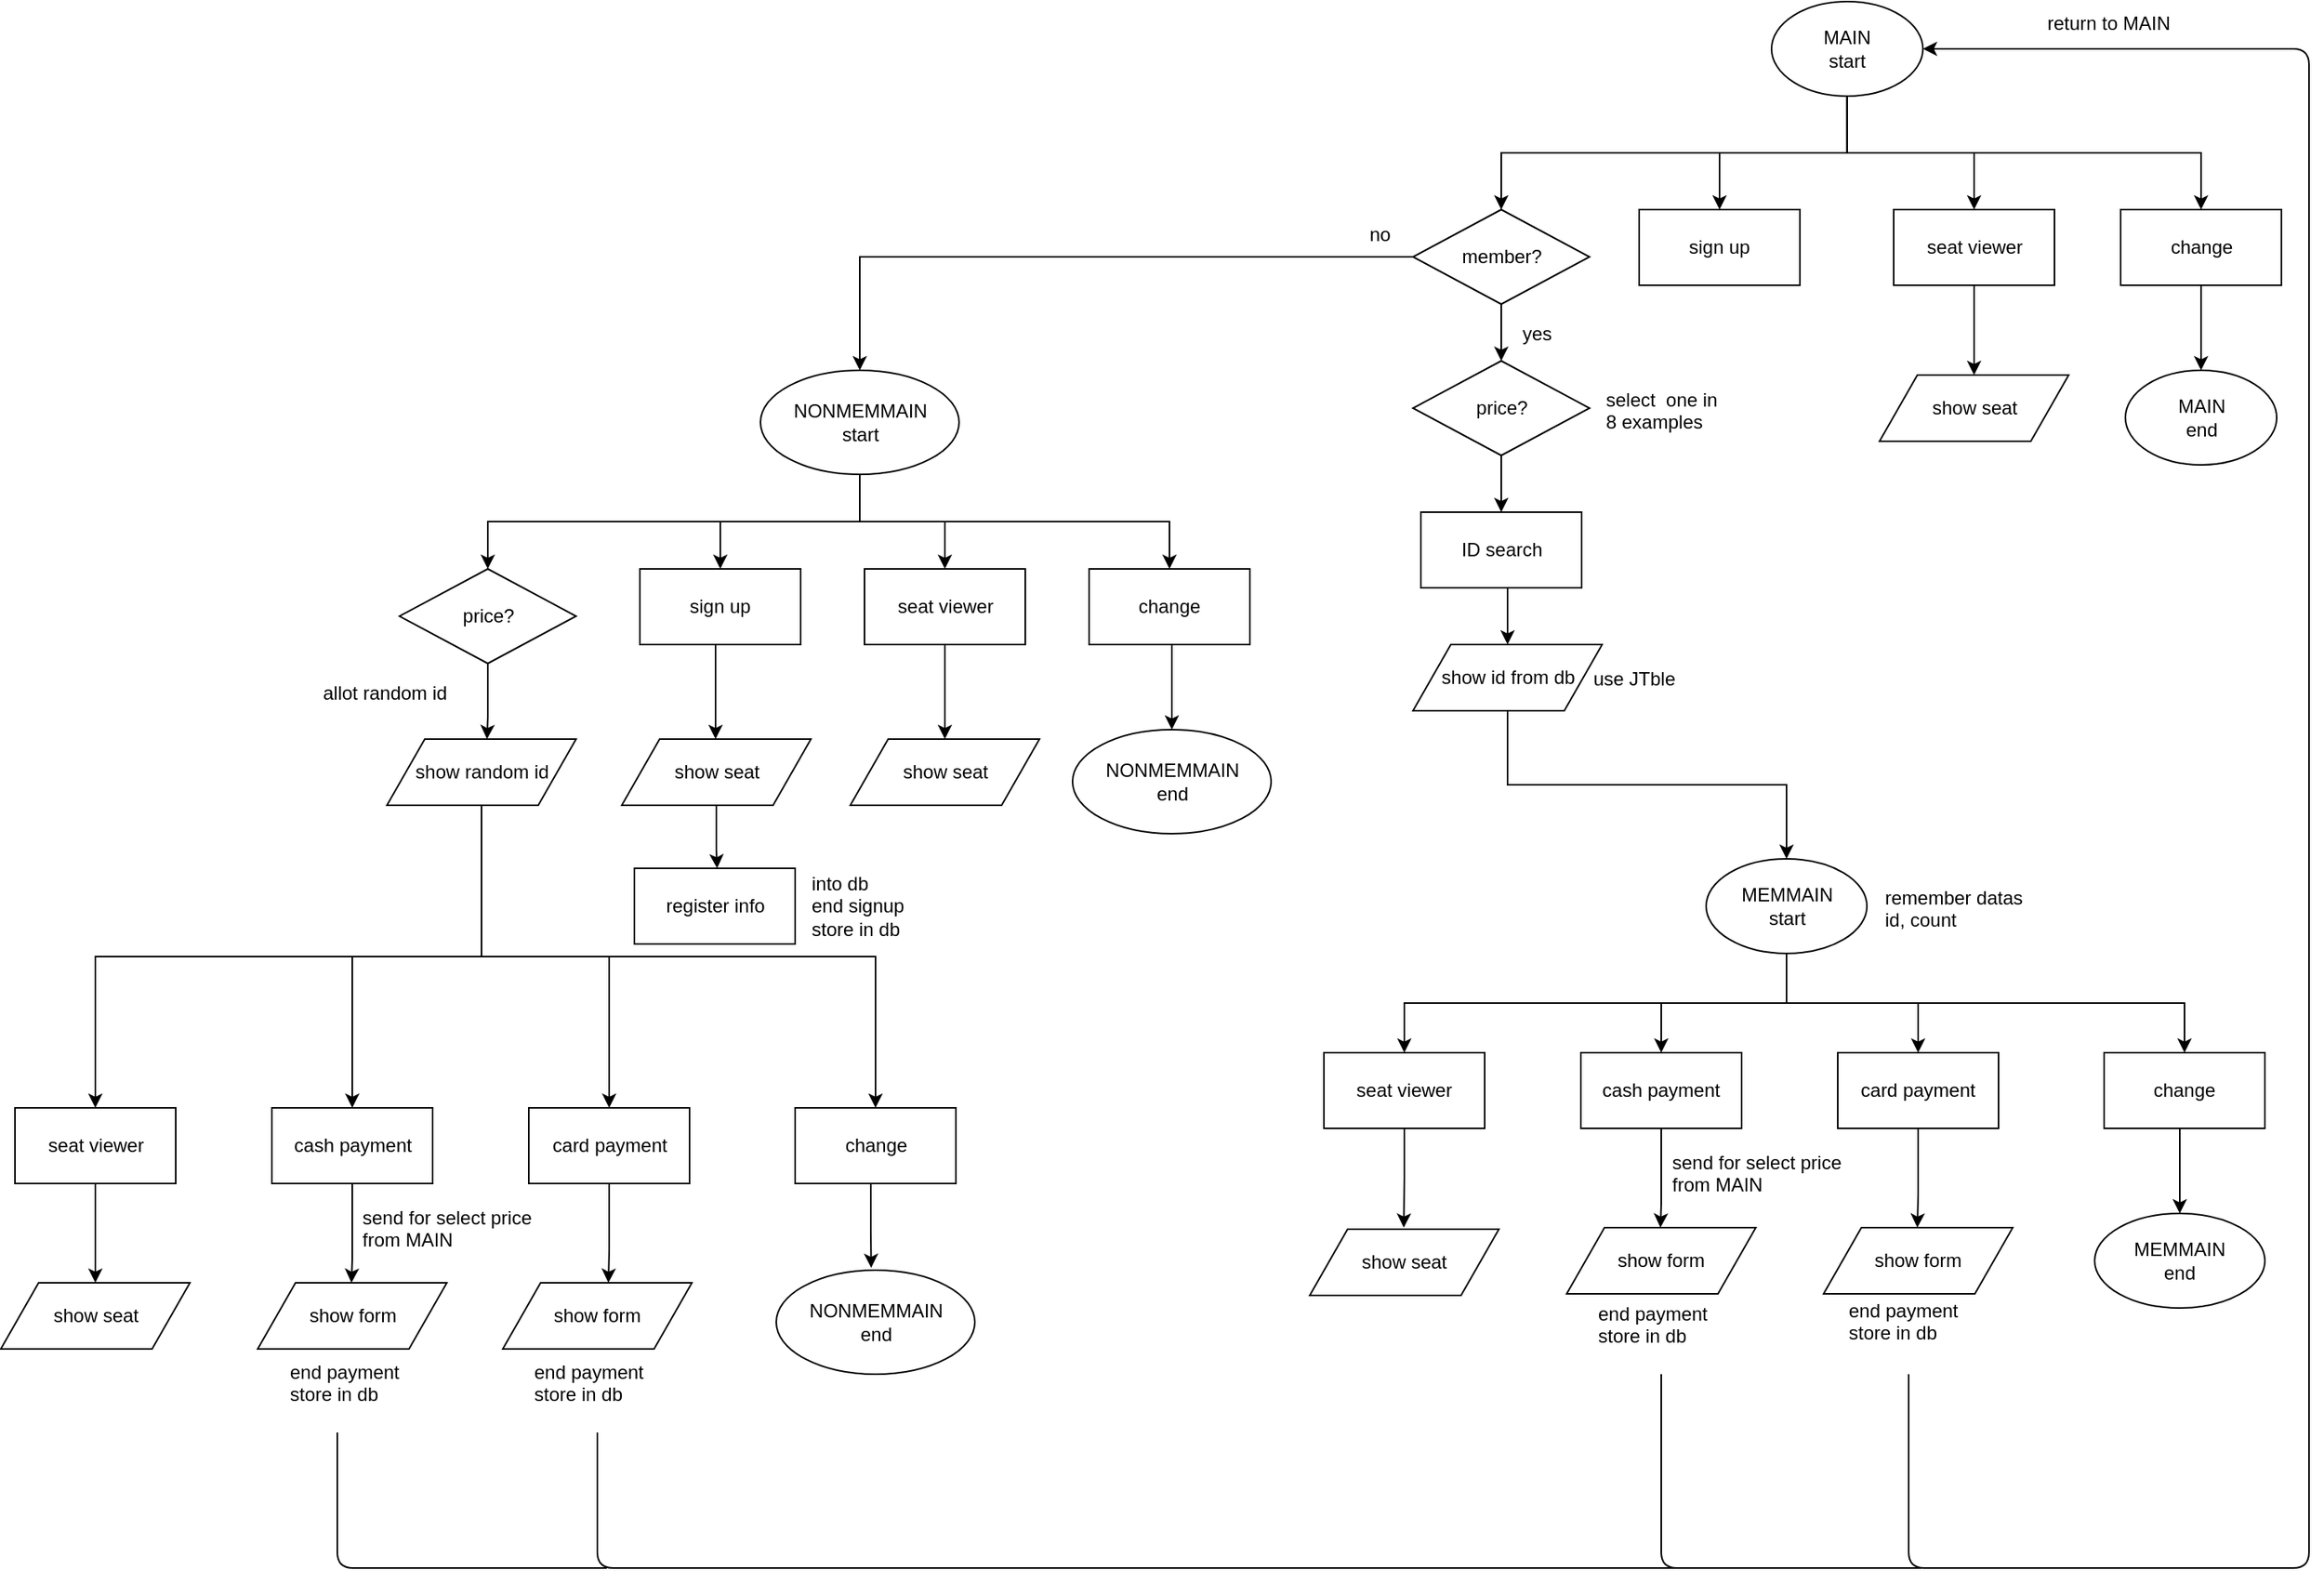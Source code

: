 <mxfile version="10.6.9" type="github"><diagram id="abuP0FmpQLj8DSwui26u" name="Page-1"><mxGraphModel dx="1394" dy="752" grid="1" gridSize="6" guides="1" tooltips="1" connect="1" arrows="1" fold="1" page="1" pageScale="1" pageWidth="2339" pageHeight="3300" math="0" shadow="0"><root><mxCell id="0"/><mxCell id="1" parent="0"/><mxCell id="RJyOCWjq-59tH7s2ldCN-9" style="edgeStyle=orthogonalEdgeStyle;rounded=0;orthogonalLoop=1;jettySize=auto;html=1;exitX=0.5;exitY=1;exitDx=0;exitDy=0;entryX=0.5;entryY=0;entryDx=0;entryDy=0;" parent="1" target="RJyOCWjq-59tH7s2ldCN-10" edge="1"><mxGeometry relative="1" as="geometry"><mxPoint x="2016.765" y="158" as="targetPoint"/><mxPoint x="2016.765" y="85.824" as="sourcePoint"/><Array as="points"><mxPoint x="2017" y="122"/><mxPoint x="1936" y="122"/></Array></mxGeometry></mxCell><mxCell id="RJyOCWjq-59tH7s2ldCN-20" style="edgeStyle=orthogonalEdgeStyle;rounded=0;orthogonalLoop=1;jettySize=auto;html=1;exitX=0.5;exitY=1;exitDx=0;exitDy=0;entryX=0.5;entryY=0;entryDx=0;entryDy=0;" parent="1" source="RJyOCWjq-59tH7s2ldCN-1" target="RJyOCWjq-59tH7s2ldCN-12" edge="1"><mxGeometry relative="1" as="geometry"/></mxCell><mxCell id="RJyOCWjq-59tH7s2ldCN-21" style="edgeStyle=orthogonalEdgeStyle;rounded=0;orthogonalLoop=1;jettySize=auto;html=1;exitX=0.5;exitY=1;exitDx=0;exitDy=0;" parent="1" source="RJyOCWjq-59tH7s2ldCN-1" target="RJyOCWjq-59tH7s2ldCN-17" edge="1"><mxGeometry relative="1" as="geometry"/></mxCell><mxCell id="RJyOCWjq-59tH7s2ldCN-22" style="edgeStyle=orthogonalEdgeStyle;rounded=0;orthogonalLoop=1;jettySize=auto;html=1;exitX=0.5;exitY=1;exitDx=0;exitDy=0;" parent="1" source="RJyOCWjq-59tH7s2ldCN-1" target="RJyOCWjq-59tH7s2ldCN-2" edge="1"><mxGeometry relative="1" as="geometry"/></mxCell><mxCell id="RJyOCWjq-59tH7s2ldCN-1" value="MAIN&lt;br&gt;start&lt;br&gt;" style="ellipse;whiteSpace=wrap;html=1;" parent="1" vertex="1"><mxGeometry x="1969" y="26" width="96" height="60" as="geometry"/></mxCell><mxCell id="RJyOCWjq-59tH7s2ldCN-5" value="" style="edgeStyle=orthogonalEdgeStyle;rounded=0;orthogonalLoop=1;jettySize=auto;html=1;" parent="1" source="RJyOCWjq-59tH7s2ldCN-2" target="RJyOCWjq-59tH7s2ldCN-4" edge="1"><mxGeometry relative="1" as="geometry"/></mxCell><mxCell id="RJyOCWjq-59tH7s2ldCN-29" value="" style="edgeStyle=orthogonalEdgeStyle;rounded=0;orthogonalLoop=1;jettySize=auto;html=1;entryX=0.5;entryY=0;entryDx=0;entryDy=0;" parent="1" source="RJyOCWjq-59tH7s2ldCN-2" target="RJyOCWjq-59tH7s2ldCN-62" edge="1"><mxGeometry relative="1" as="geometry"><mxPoint x="1393.618" y="265.824" as="targetPoint"/></mxGeometry></mxCell><mxCell id="RJyOCWjq-59tH7s2ldCN-2" value="member?" style="rhombus;whiteSpace=wrap;html=1;" parent="1" vertex="1"><mxGeometry x="1741.5" y="158" width="112" height="60" as="geometry"/></mxCell><mxCell id="RJyOCWjq-59tH7s2ldCN-53" value="" style="edgeStyle=orthogonalEdgeStyle;rounded=0;orthogonalLoop=1;jettySize=auto;html=1;entryX=0.5;entryY=0;entryDx=0;entryDy=0;" parent="1" source="RJyOCWjq-59tH7s2ldCN-4" target="RJyOCWjq-59tH7s2ldCN-54" edge="1"><mxGeometry relative="1" as="geometry"><mxPoint x="1797.5" y="350" as="targetPoint"/></mxGeometry></mxCell><mxCell id="RJyOCWjq-59tH7s2ldCN-4" value="price?" style="rhombus;whiteSpace=wrap;html=1;" parent="1" vertex="1"><mxGeometry x="1741.5" y="254" width="112" height="60" as="geometry"/></mxCell><mxCell id="RJyOCWjq-59tH7s2ldCN-6" value="yes" style="text;html=1;resizable=0;points=[];autosize=1;align=left;verticalAlign=top;spacingTop=-4;" parent="1" vertex="1"><mxGeometry x="1808.5" y="227" width="36" height="18" as="geometry"/></mxCell><mxCell id="RJyOCWjq-59tH7s2ldCN-10" value="sign up" style="rounded=0;whiteSpace=wrap;html=1;" parent="1" vertex="1"><mxGeometry x="1885" y="158" width="102" height="48" as="geometry"/></mxCell><mxCell id="RJyOCWjq-59tH7s2ldCN-82" value="" style="edgeStyle=orthogonalEdgeStyle;rounded=0;orthogonalLoop=1;jettySize=auto;html=1;" parent="1" source="RJyOCWjq-59tH7s2ldCN-12" target="RJyOCWjq-59tH7s2ldCN-81" edge="1"><mxGeometry relative="1" as="geometry"/></mxCell><mxCell id="RJyOCWjq-59tH7s2ldCN-12" value="seat viewer" style="rounded=0;whiteSpace=wrap;html=1;" parent="1" vertex="1"><mxGeometry x="2046.5" y="158" width="102" height="48" as="geometry"/></mxCell><mxCell id="RJyOCWjq-59tH7s2ldCN-24" value="" style="edgeStyle=orthogonalEdgeStyle;rounded=0;orthogonalLoop=1;jettySize=auto;html=1;entryX=0.5;entryY=0;entryDx=0;entryDy=0;" parent="1" source="RJyOCWjq-59tH7s2ldCN-17" target="RJyOCWjq-59tH7s2ldCN-25" edge="1"><mxGeometry relative="1" as="geometry"><mxPoint x="2241.5" y="286" as="targetPoint"/></mxGeometry></mxCell><mxCell id="RJyOCWjq-59tH7s2ldCN-17" value="change" style="rounded=0;whiteSpace=wrap;html=1;" parent="1" vertex="1"><mxGeometry x="2190.5" y="158" width="102" height="48" as="geometry"/></mxCell><mxCell id="RJyOCWjq-59tH7s2ldCN-25" value="MAIN&lt;br&gt;end" style="ellipse;whiteSpace=wrap;html=1;" parent="1" vertex="1"><mxGeometry x="2193.5" y="260" width="96" height="60" as="geometry"/></mxCell><mxCell id="RJyOCWjq-59tH7s2ldCN-34" value="no" style="text;html=1;resizable=0;points=[];autosize=1;align=left;verticalAlign=top;spacingTop=-4;" parent="1" vertex="1"><mxGeometry x="1711.5" y="164" width="30" height="18" as="geometry"/></mxCell><mxCell id="RJyOCWjq-59tH7s2ldCN-151" value="" style="edgeStyle=orthogonalEdgeStyle;rounded=0;orthogonalLoop=1;jettySize=auto;html=1;" parent="1" source="RJyOCWjq-59tH7s2ldCN-41" target="RJyOCWjq-59tH7s2ldCN-150" edge="1"><mxGeometry relative="1" as="geometry"><Array as="points"><mxPoint x="1299" y="450"/><mxPoint x="1299" y="450"/></Array></mxGeometry></mxCell><mxCell id="RJyOCWjq-59tH7s2ldCN-41" value="sign up" style="rounded=0;whiteSpace=wrap;html=1;" parent="1" vertex="1"><mxGeometry x="1251" y="386" width="102" height="48" as="geometry"/></mxCell><mxCell id="RJyOCWjq-59tH7s2ldCN-80" value="" style="edgeStyle=orthogonalEdgeStyle;rounded=0;orthogonalLoop=1;jettySize=auto;html=1;" parent="1" source="RJyOCWjq-59tH7s2ldCN-42" target="RJyOCWjq-59tH7s2ldCN-79" edge="1"><mxGeometry relative="1" as="geometry"/></mxCell><mxCell id="RJyOCWjq-59tH7s2ldCN-42" value="seat viewer" style="rounded=0;whiteSpace=wrap;html=1;" parent="1" vertex="1"><mxGeometry x="1393.5" y="386" width="102" height="48" as="geometry"/></mxCell><mxCell id="RJyOCWjq-59tH7s2ldCN-43" value="" style="edgeStyle=orthogonalEdgeStyle;rounded=0;orthogonalLoop=1;jettySize=auto;html=1;entryX=0.5;entryY=0;entryDx=0;entryDy=0;" parent="1" source="RJyOCWjq-59tH7s2ldCN-44" target="RJyOCWjq-59tH7s2ldCN-45" edge="1"><mxGeometry relative="1" as="geometry"><mxPoint x="1587" y="514" as="targetPoint"/><Array as="points"><mxPoint x="1588.5" y="452"/><mxPoint x="1588.5" y="452"/></Array></mxGeometry></mxCell><mxCell id="RJyOCWjq-59tH7s2ldCN-44" value="change" style="rounded=0;whiteSpace=wrap;html=1;" parent="1" vertex="1"><mxGeometry x="1536" y="386" width="102" height="48" as="geometry"/></mxCell><mxCell id="RJyOCWjq-59tH7s2ldCN-45" value="&lt;div style=&quot;text-align: center&quot;&gt;&lt;span&gt;NONMEMMAIN&lt;/span&gt;&lt;/div&gt;&lt;div style=&quot;text-align: center&quot;&gt;&lt;span&gt;end&lt;/span&gt;&lt;/div&gt;" style="ellipse;whiteSpace=wrap;html=1;" parent="1" vertex="1"><mxGeometry x="1525.5" y="488" width="126" height="66" as="geometry"/></mxCell><mxCell id="RJyOCWjq-59tH7s2ldCN-131" value="" style="edgeStyle=orthogonalEdgeStyle;rounded=0;orthogonalLoop=1;jettySize=auto;html=1;" parent="1" source="RJyOCWjq-59tH7s2ldCN-50" target="RJyOCWjq-59tH7s2ldCN-130" edge="1"><mxGeometry relative="1" as="geometry"><Array as="points"><mxPoint x="1154" y="480"/><mxPoint x="1154" y="480"/></Array></mxGeometry></mxCell><mxCell id="RJyOCWjq-59tH7s2ldCN-50" value="price?" style="rhombus;whiteSpace=wrap;html=1;" parent="1" vertex="1"><mxGeometry x="1098.5" y="386" width="112" height="60" as="geometry"/></mxCell><mxCell id="Haxagmr-71Uvny3Ug78s-7" style="edgeStyle=orthogonalEdgeStyle;rounded=0;orthogonalLoop=1;jettySize=auto;html=1;exitX=0.5;exitY=1;exitDx=0;exitDy=0;entryX=0.5;entryY=0;entryDx=0;entryDy=0;" edge="1" parent="1" source="RJyOCWjq-59tH7s2ldCN-54" target="RJyOCWjq-59tH7s2ldCN-55"><mxGeometry relative="1" as="geometry"/></mxCell><mxCell id="RJyOCWjq-59tH7s2ldCN-54" value="ID search" style="rounded=0;whiteSpace=wrap;html=1;" parent="1" vertex="1"><mxGeometry x="1746.5" y="350" width="102" height="48" as="geometry"/></mxCell><mxCell id="RJyOCWjq-59tH7s2ldCN-166" style="edgeStyle=orthogonalEdgeStyle;rounded=0;orthogonalLoop=1;jettySize=auto;html=1;exitX=0.5;exitY=1;exitDx=0;exitDy=0;entryX=0.5;entryY=0;entryDx=0;entryDy=0;" parent="1" source="RJyOCWjq-59tH7s2ldCN-55" target="RJyOCWjq-59tH7s2ldCN-61" edge="1"><mxGeometry relative="1" as="geometry"/></mxCell><mxCell id="RJyOCWjq-59tH7s2ldCN-55" value="show id from db" style="shape=parallelogram;perimeter=parallelogramPerimeter;whiteSpace=wrap;html=1;" parent="1" vertex="1"><mxGeometry x="1741.5" y="434" width="120" height="42" as="geometry"/></mxCell><mxCell id="RJyOCWjq-59tH7s2ldCN-57" value="use JTble&amp;nbsp;" style="text;html=1;resizable=0;points=[];autosize=1;align=left;verticalAlign=top;spacingTop=-4;" parent="1" vertex="1"><mxGeometry x="1853.5" y="446" width="72" height="18" as="geometry"/></mxCell><mxCell id="RJyOCWjq-59tH7s2ldCN-58" value="select&amp;nbsp; one in&lt;br&gt;8 examples" style="text;html=1;resizable=0;points=[];autosize=1;align=left;verticalAlign=top;spacingTop=-4;" parent="1" vertex="1"><mxGeometry x="1861.5" y="269" width="84" height="30" as="geometry"/></mxCell><mxCell id="RJyOCWjq-59tH7s2ldCN-134" style="edgeStyle=orthogonalEdgeStyle;rounded=0;orthogonalLoop=1;jettySize=auto;html=1;exitX=0.5;exitY=1;exitDx=0;exitDy=0;entryX=0.5;entryY=0;entryDx=0;entryDy=0;" parent="1" source="RJyOCWjq-59tH7s2ldCN-61" target="RJyOCWjq-59tH7s2ldCN-70" edge="1"><mxGeometry relative="1" as="geometry"/></mxCell><mxCell id="RJyOCWjq-59tH7s2ldCN-135" style="edgeStyle=orthogonalEdgeStyle;rounded=0;orthogonalLoop=1;jettySize=auto;html=1;exitX=0.5;exitY=1;exitDx=0;exitDy=0;entryX=0.5;entryY=0;entryDx=0;entryDy=0;" parent="1" source="RJyOCWjq-59tH7s2ldCN-61" target="RJyOCWjq-59tH7s2ldCN-64" edge="1"><mxGeometry relative="1" as="geometry"/></mxCell><mxCell id="RJyOCWjq-59tH7s2ldCN-136" style="edgeStyle=orthogonalEdgeStyle;rounded=0;orthogonalLoop=1;jettySize=auto;html=1;exitX=0.5;exitY=1;exitDx=0;exitDy=0;entryX=0.5;entryY=0;entryDx=0;entryDy=0;" parent="1" source="RJyOCWjq-59tH7s2ldCN-61" target="RJyOCWjq-59tH7s2ldCN-65" edge="1"><mxGeometry relative="1" as="geometry"/></mxCell><mxCell id="RJyOCWjq-59tH7s2ldCN-137" style="edgeStyle=orthogonalEdgeStyle;rounded=0;orthogonalLoop=1;jettySize=auto;html=1;exitX=0.5;exitY=1;exitDx=0;exitDy=0;" parent="1" source="RJyOCWjq-59tH7s2ldCN-61" target="RJyOCWjq-59tH7s2ldCN-68" edge="1"><mxGeometry relative="1" as="geometry"/></mxCell><mxCell id="RJyOCWjq-59tH7s2ldCN-61" value="MEMMAIN&lt;br&gt;start&lt;br&gt;" style="ellipse;whiteSpace=wrap;html=1;" parent="1" vertex="1"><mxGeometry x="1927.5" y="570" width="102" height="60" as="geometry"/></mxCell><mxCell id="RJyOCWjq-59tH7s2ldCN-95" style="edgeStyle=orthogonalEdgeStyle;rounded=0;orthogonalLoop=1;jettySize=auto;html=1;exitX=0.5;exitY=1;exitDx=0;exitDy=0;entryX=0.5;entryY=0;entryDx=0;entryDy=0;" parent="1" source="RJyOCWjq-59tH7s2ldCN-62" target="RJyOCWjq-59tH7s2ldCN-50" edge="1"><mxGeometry relative="1" as="geometry"/></mxCell><mxCell id="RJyOCWjq-59tH7s2ldCN-96" style="edgeStyle=orthogonalEdgeStyle;rounded=0;orthogonalLoop=1;jettySize=auto;html=1;exitX=0.5;exitY=1;exitDx=0;exitDy=0;" parent="1" source="RJyOCWjq-59tH7s2ldCN-62" target="RJyOCWjq-59tH7s2ldCN-41" edge="1"><mxGeometry relative="1" as="geometry"/></mxCell><mxCell id="RJyOCWjq-59tH7s2ldCN-97" style="edgeStyle=orthogonalEdgeStyle;rounded=0;orthogonalLoop=1;jettySize=auto;html=1;exitX=0.5;exitY=1;exitDx=0;exitDy=0;" parent="1" source="RJyOCWjq-59tH7s2ldCN-62" target="RJyOCWjq-59tH7s2ldCN-42" edge="1"><mxGeometry relative="1" as="geometry"/></mxCell><mxCell id="RJyOCWjq-59tH7s2ldCN-98" style="edgeStyle=orthogonalEdgeStyle;rounded=0;orthogonalLoop=1;jettySize=auto;html=1;exitX=0.5;exitY=1;exitDx=0;exitDy=0;entryX=0.5;entryY=0;entryDx=0;entryDy=0;" parent="1" source="RJyOCWjq-59tH7s2ldCN-62" target="RJyOCWjq-59tH7s2ldCN-44" edge="1"><mxGeometry relative="1" as="geometry"/></mxCell><mxCell id="RJyOCWjq-59tH7s2ldCN-62" value="NONMEMMAIN&lt;br&gt;start&lt;br&gt;" style="ellipse;whiteSpace=wrap;html=1;" parent="1" vertex="1"><mxGeometry x="1327.5" y="260" width="126" height="66" as="geometry"/></mxCell><mxCell id="RJyOCWjq-59tH7s2ldCN-63" value="remember datas&lt;br&gt;id, count&lt;br&gt;" style="text;html=1;resizable=0;points=[];autosize=1;align=left;verticalAlign=top;spacingTop=-4;" parent="1" vertex="1"><mxGeometry x="2038.5" y="585" width="102" height="30" as="geometry"/></mxCell><mxCell id="RJyOCWjq-59tH7s2ldCN-84" value="" style="edgeStyle=orthogonalEdgeStyle;rounded=0;orthogonalLoop=1;jettySize=auto;html=1;" parent="1" source="RJyOCWjq-59tH7s2ldCN-64" target="RJyOCWjq-59tH7s2ldCN-83" edge="1"><mxGeometry relative="1" as="geometry"><Array as="points"><mxPoint x="1898.5" y="789"/><mxPoint x="1898.5" y="789"/></Array></mxGeometry></mxCell><mxCell id="RJyOCWjq-59tH7s2ldCN-64" value="cash payment" style="rounded=0;whiteSpace=wrap;html=1;" parent="1" vertex="1"><mxGeometry x="1848" y="693" width="102" height="48" as="geometry"/></mxCell><mxCell id="RJyOCWjq-59tH7s2ldCN-86" value="" style="edgeStyle=orthogonalEdgeStyle;rounded=0;orthogonalLoop=1;jettySize=auto;html=1;" parent="1" source="RJyOCWjq-59tH7s2ldCN-65" target="RJyOCWjq-59tH7s2ldCN-85" edge="1"><mxGeometry relative="1" as="geometry"><Array as="points"><mxPoint x="2061.5" y="783"/><mxPoint x="2061.5" y="783"/></Array></mxGeometry></mxCell><mxCell id="RJyOCWjq-59tH7s2ldCN-65" value="card payment" style="rounded=0;whiteSpace=wrap;html=1;" parent="1" vertex="1"><mxGeometry x="2011" y="693" width="102" height="48" as="geometry"/></mxCell><mxCell id="RJyOCWjq-59tH7s2ldCN-67" value="" style="edgeStyle=orthogonalEdgeStyle;rounded=0;orthogonalLoop=1;jettySize=auto;html=1;entryX=0.5;entryY=0;entryDx=0;entryDy=0;" parent="1" source="RJyOCWjq-59tH7s2ldCN-68" target="RJyOCWjq-59tH7s2ldCN-69" edge="1"><mxGeometry relative="1" as="geometry"><mxPoint x="2231" y="795" as="targetPoint"/><Array as="points"><mxPoint x="2228" y="771"/><mxPoint x="2228" y="771"/></Array></mxGeometry></mxCell><mxCell id="RJyOCWjq-59tH7s2ldCN-68" value="change" style="rounded=0;whiteSpace=wrap;html=1;" parent="1" vertex="1"><mxGeometry x="2180" y="693" width="102" height="48" as="geometry"/></mxCell><mxCell id="RJyOCWjq-59tH7s2ldCN-69" value="&lt;div style=&quot;text-align: center&quot;&gt;&lt;span&gt;MEMMAIN&lt;/span&gt;&lt;/div&gt;&lt;div style=&quot;text-align: center&quot;&gt;&lt;span&gt;end&lt;/span&gt;&lt;/div&gt;" style="ellipse;whiteSpace=wrap;html=1;gradientColor=none;" parent="1" vertex="1"><mxGeometry x="2174" y="795" width="108" height="60" as="geometry"/></mxCell><mxCell id="RJyOCWjq-59tH7s2ldCN-78" value="" style="edgeStyle=orthogonalEdgeStyle;rounded=0;orthogonalLoop=1;jettySize=auto;html=1;" parent="1" source="RJyOCWjq-59tH7s2ldCN-70" edge="1"><mxGeometry relative="1" as="geometry"><mxPoint x="1735.647" y="804" as="targetPoint"/></mxGeometry></mxCell><mxCell id="RJyOCWjq-59tH7s2ldCN-70" value="seat viewer" style="rounded=0;whiteSpace=wrap;html=1;" parent="1" vertex="1"><mxGeometry x="1685" y="693" width="102" height="48" as="geometry"/></mxCell><mxCell id="RJyOCWjq-59tH7s2ldCN-79" value="show seat" style="shape=parallelogram;perimeter=parallelogramPerimeter;whiteSpace=wrap;html=1;" parent="1" vertex="1"><mxGeometry x="1384.5" y="494" width="120" height="42" as="geometry"/></mxCell><mxCell id="RJyOCWjq-59tH7s2ldCN-81" value="show seat" style="shape=parallelogram;perimeter=parallelogramPerimeter;whiteSpace=wrap;html=1;" parent="1" vertex="1"><mxGeometry x="2037.5" y="263" width="120" height="42" as="geometry"/></mxCell><mxCell id="RJyOCWjq-59tH7s2ldCN-83" value="show form" style="shape=parallelogram;perimeter=parallelogramPerimeter;whiteSpace=wrap;html=1;" parent="1" vertex="1"><mxGeometry x="1839" y="804" width="120" height="42" as="geometry"/></mxCell><mxCell id="RJyOCWjq-59tH7s2ldCN-85" value="show form" style="shape=parallelogram;perimeter=parallelogramPerimeter;whiteSpace=wrap;html=1;" parent="1" vertex="1"><mxGeometry x="2002" y="804" width="120" height="42" as="geometry"/></mxCell><mxCell id="RJyOCWjq-59tH7s2ldCN-87" value="send for select price &lt;br&gt;from MAIN" style="text;html=1;resizable=0;points=[];autosize=1;align=left;verticalAlign=top;spacingTop=-4;" parent="1" vertex="1"><mxGeometry x="1903.5" y="753" width="126" height="30" as="geometry"/></mxCell><mxCell id="RJyOCWjq-59tH7s2ldCN-90" value="end payment&lt;br&gt;store in db&amp;nbsp;&lt;br&gt;&lt;br&gt;" style="text;html=1;resizable=0;points=[];autosize=1;align=left;verticalAlign=top;spacingTop=-4;" parent="1" vertex="1"><mxGeometry x="1857" y="849" width="84" height="48" as="geometry"/></mxCell><mxCell id="RJyOCWjq-59tH7s2ldCN-111" value="" style="edgeStyle=orthogonalEdgeStyle;rounded=0;orthogonalLoop=1;jettySize=auto;html=1;" parent="1" source="RJyOCWjq-59tH7s2ldCN-112" target="RJyOCWjq-59tH7s2ldCN-122" edge="1"><mxGeometry relative="1" as="geometry"><Array as="points"><mxPoint x="1068" y="824"/><mxPoint x="1068" y="824"/></Array></mxGeometry></mxCell><mxCell id="RJyOCWjq-59tH7s2ldCN-112" value="cash payment" style="rounded=0;whiteSpace=wrap;html=1;" parent="1" vertex="1"><mxGeometry x="1017.5" y="728" width="102" height="48" as="geometry"/></mxCell><mxCell id="RJyOCWjq-59tH7s2ldCN-113" value="" style="edgeStyle=orthogonalEdgeStyle;rounded=0;orthogonalLoop=1;jettySize=auto;html=1;" parent="1" source="RJyOCWjq-59tH7s2ldCN-114" target="RJyOCWjq-59tH7s2ldCN-123" edge="1"><mxGeometry relative="1" as="geometry"><Array as="points"><mxPoint x="1231" y="818"/><mxPoint x="1231" y="818"/></Array></mxGeometry></mxCell><mxCell id="RJyOCWjq-59tH7s2ldCN-114" value="card payment" style="rounded=0;whiteSpace=wrap;html=1;" parent="1" vertex="1"><mxGeometry x="1180.5" y="728" width="102" height="48" as="geometry"/></mxCell><mxCell id="RJyOCWjq-59tH7s2ldCN-115" value="" style="edgeStyle=orthogonalEdgeStyle;rounded=0;orthogonalLoop=1;jettySize=auto;html=1;entryX=0.5;entryY=0;entryDx=0;entryDy=0;" parent="1" source="RJyOCWjq-59tH7s2ldCN-116" edge="1"><mxGeometry relative="1" as="geometry"><mxPoint x="1397.765" y="829.529" as="targetPoint"/><Array as="points"><mxPoint x="1397.5" y="806"/><mxPoint x="1397.5" y="806"/></Array></mxGeometry></mxCell><mxCell id="RJyOCWjq-59tH7s2ldCN-116" value="change" style="rounded=0;whiteSpace=wrap;html=1;" parent="1" vertex="1"><mxGeometry x="1349.5" y="728" width="102" height="48" as="geometry"/></mxCell><mxCell id="RJyOCWjq-59tH7s2ldCN-165" style="edgeStyle=orthogonalEdgeStyle;rounded=0;orthogonalLoop=1;jettySize=auto;html=1;exitX=0.5;exitY=1;exitDx=0;exitDy=0;entryX=0.5;entryY=0;entryDx=0;entryDy=0;" parent="1" source="RJyOCWjq-59tH7s2ldCN-119" target="RJyOCWjq-59tH7s2ldCN-120" edge="1"><mxGeometry relative="1" as="geometry"/></mxCell><mxCell id="RJyOCWjq-59tH7s2ldCN-119" value="seat viewer" style="rounded=0;whiteSpace=wrap;html=1;" parent="1" vertex="1"><mxGeometry x="854.5" y="728" width="102" height="48" as="geometry"/></mxCell><mxCell id="RJyOCWjq-59tH7s2ldCN-120" value="show seat" style="shape=parallelogram;perimeter=parallelogramPerimeter;whiteSpace=wrap;html=1;" parent="1" vertex="1"><mxGeometry x="845.5" y="839" width="120" height="42" as="geometry"/></mxCell><mxCell id="RJyOCWjq-59tH7s2ldCN-122" value="show form" style="shape=parallelogram;perimeter=parallelogramPerimeter;whiteSpace=wrap;html=1;" parent="1" vertex="1"><mxGeometry x="1008.5" y="839" width="120" height="42" as="geometry"/></mxCell><mxCell id="RJyOCWjq-59tH7s2ldCN-123" value="show form" style="shape=parallelogram;perimeter=parallelogramPerimeter;whiteSpace=wrap;html=1;" parent="1" vertex="1"><mxGeometry x="1164" y="839" width="120" height="42" as="geometry"/></mxCell><mxCell id="RJyOCWjq-59tH7s2ldCN-124" value="send for select price &lt;br&gt;from MAIN" style="text;html=1;resizable=0;points=[];autosize=1;align=left;verticalAlign=top;spacingTop=-4;" parent="1" vertex="1"><mxGeometry x="1073" y="788" width="126" height="30" as="geometry"/></mxCell><mxCell id="RJyOCWjq-59tH7s2ldCN-161" style="edgeStyle=orthogonalEdgeStyle;rounded=0;orthogonalLoop=1;jettySize=auto;html=1;exitX=0.5;exitY=1;exitDx=0;exitDy=0;entryX=0.5;entryY=0;entryDx=0;entryDy=0;" parent="1" source="RJyOCWjq-59tH7s2ldCN-130" target="RJyOCWjq-59tH7s2ldCN-119" edge="1"><mxGeometry relative="1" as="geometry"/></mxCell><mxCell id="RJyOCWjq-59tH7s2ldCN-162" style="edgeStyle=orthogonalEdgeStyle;rounded=0;orthogonalLoop=1;jettySize=auto;html=1;exitX=0.5;exitY=1;exitDx=0;exitDy=0;" parent="1" source="RJyOCWjq-59tH7s2ldCN-130" target="RJyOCWjq-59tH7s2ldCN-112" edge="1"><mxGeometry relative="1" as="geometry"/></mxCell><mxCell id="RJyOCWjq-59tH7s2ldCN-163" style="edgeStyle=orthogonalEdgeStyle;rounded=0;orthogonalLoop=1;jettySize=auto;html=1;exitX=0.5;exitY=1;exitDx=0;exitDy=0;" parent="1" source="RJyOCWjq-59tH7s2ldCN-130" target="RJyOCWjq-59tH7s2ldCN-114" edge="1"><mxGeometry relative="1" as="geometry"/></mxCell><mxCell id="RJyOCWjq-59tH7s2ldCN-164" style="edgeStyle=orthogonalEdgeStyle;rounded=0;orthogonalLoop=1;jettySize=auto;html=1;exitX=0.5;exitY=1;exitDx=0;exitDy=0;" parent="1" source="RJyOCWjq-59tH7s2ldCN-130" target="RJyOCWjq-59tH7s2ldCN-116" edge="1"><mxGeometry relative="1" as="geometry"/></mxCell><mxCell id="RJyOCWjq-59tH7s2ldCN-130" value="show random id" style="shape=parallelogram;perimeter=parallelogramPerimeter;whiteSpace=wrap;html=1;" parent="1" vertex="1"><mxGeometry x="1090.5" y="494" width="120" height="42" as="geometry"/></mxCell><mxCell id="RJyOCWjq-59tH7s2ldCN-132" value="allot random id" style="text;html=1;resizable=0;points=[];autosize=1;align=left;verticalAlign=top;spacingTop=-4;" parent="1" vertex="1"><mxGeometry x="1048" y="455" width="96" height="18" as="geometry"/></mxCell><mxCell id="RJyOCWjq-59tH7s2ldCN-138" value="show seat" style="shape=parallelogram;perimeter=parallelogramPerimeter;whiteSpace=wrap;html=1;" parent="1" vertex="1"><mxGeometry x="1676" y="805" width="120" height="42" as="geometry"/></mxCell><mxCell id="RJyOCWjq-59tH7s2ldCN-144" value="&lt;div style=&quot;text-align: center&quot;&gt;&lt;span&gt;NONMEMMAIN&lt;/span&gt;&lt;/div&gt;&lt;div style=&quot;text-align: center&quot;&gt;&lt;span&gt;end&lt;/span&gt;&lt;/div&gt;" style="ellipse;whiteSpace=wrap;html=1;" parent="1" vertex="1"><mxGeometry x="1337.5" y="831" width="126" height="66" as="geometry"/></mxCell><mxCell id="RJyOCWjq-59tH7s2ldCN-155" value="" style="edgeStyle=orthogonalEdgeStyle;rounded=0;orthogonalLoop=1;jettySize=auto;html=1;" parent="1" source="RJyOCWjq-59tH7s2ldCN-150" target="RJyOCWjq-59tH7s2ldCN-154" edge="1"><mxGeometry relative="1" as="geometry"><Array as="points"><mxPoint x="1300" y="564"/><mxPoint x="1300" y="564"/></Array></mxGeometry></mxCell><mxCell id="RJyOCWjq-59tH7s2ldCN-150" value="show seat" style="shape=parallelogram;perimeter=parallelogramPerimeter;whiteSpace=wrap;html=1;" parent="1" vertex="1"><mxGeometry x="1239.5" y="494" width="120" height="42" as="geometry"/></mxCell><mxCell id="RJyOCWjq-59tH7s2ldCN-154" value="register info" style="rounded=0;whiteSpace=wrap;html=1;" parent="1" vertex="1"><mxGeometry x="1247.5" y="576" width="102" height="48" as="geometry"/></mxCell><mxCell id="RJyOCWjq-59tH7s2ldCN-156" value="into db&lt;br&gt;end signup&lt;br&gt;store in db&lt;br&gt;" style="text;html=1;resizable=0;points=[];autosize=1;align=left;verticalAlign=top;spacingTop=-4;" parent="1" vertex="1"><mxGeometry x="1357.5" y="576" width="72" height="48" as="geometry"/></mxCell><mxCell id="RJyOCWjq-59tH7s2ldCN-157" value="end payment&lt;br&gt;store in db&amp;nbsp;&lt;br&gt;&lt;br&gt;" style="text;html=1;resizable=0;points=[];autosize=1;align=left;verticalAlign=top;spacingTop=-4;" parent="1" vertex="1"><mxGeometry x="2015.5" y="847" width="84" height="48" as="geometry"/></mxCell><mxCell id="RJyOCWjq-59tH7s2ldCN-158" value="end payment&lt;br&gt;store in db&amp;nbsp;&lt;br&gt;&lt;br&gt;" style="text;html=1;resizable=0;points=[];autosize=1;align=left;verticalAlign=top;spacingTop=-4;" parent="1" vertex="1"><mxGeometry x="1026.5" y="886" width="84" height="48" as="geometry"/></mxCell><mxCell id="RJyOCWjq-59tH7s2ldCN-159" value="end payment&lt;br&gt;store in db&amp;nbsp;&lt;br&gt;&lt;br&gt;" style="text;html=1;resizable=0;points=[];autosize=1;align=left;verticalAlign=top;spacingTop=-4;" parent="1" vertex="1"><mxGeometry x="1182" y="886" width="84" height="48" as="geometry"/></mxCell><mxCell id="Haxagmr-71Uvny3Ug78s-1" value="" style="endArrow=classic;html=1;entryX=1;entryY=0.5;entryDx=0;entryDy=0;" edge="1" parent="1" target="RJyOCWjq-59tH7s2ldCN-1"><mxGeometry width="50" height="50" relative="1" as="geometry"><mxPoint x="2056" y="897" as="sourcePoint"/><mxPoint x="2316" y="30" as="targetPoint"/><Array as="points"><mxPoint x="2056" y="906"/><mxPoint x="2056" y="1020"/><mxPoint x="2310" y="1020"/><mxPoint x="2310" y="56"/></Array></mxGeometry></mxCell><mxCell id="Haxagmr-71Uvny3Ug78s-2" value="return to MAIN" style="text;html=1;resizable=0;points=[];autosize=1;align=left;verticalAlign=top;spacingTop=-4;" vertex="1" parent="1"><mxGeometry x="2142" y="30" width="96" height="18" as="geometry"/></mxCell><mxCell id="Haxagmr-71Uvny3Ug78s-3" value="" style="endArrow=none;html=1;" edge="1" parent="1" target="RJyOCWjq-59tH7s2ldCN-90"><mxGeometry width="50" height="50" relative="1" as="geometry"><mxPoint x="2064" y="1020" as="sourcePoint"/><mxPoint x="1922" y="894" as="targetPoint"/><Array as="points"><mxPoint x="1899" y="1020"/></Array></mxGeometry></mxCell><mxCell id="Haxagmr-71Uvny3Ug78s-8" value="" style="endArrow=none;html=1;" edge="1" parent="1" target="RJyOCWjq-59tH7s2ldCN-159"><mxGeometry width="50" height="50" relative="1" as="geometry"><mxPoint x="1908" y="1020" as="sourcePoint"/><mxPoint x="1232" y="936" as="targetPoint"/><Array as="points"><mxPoint x="1224" y="1020"/></Array></mxGeometry></mxCell><mxCell id="Haxagmr-71Uvny3Ug78s-9" value="" style="endArrow=none;html=1;" edge="1" parent="1"><mxGeometry width="50" height="50" relative="1" as="geometry"><mxPoint x="1230" y="1020" as="sourcePoint"/><mxPoint x="1059" y="934" as="targetPoint"/><Array as="points"><mxPoint x="1059" y="1020"/></Array></mxGeometry></mxCell></root></mxGraphModel></diagram></mxfile>